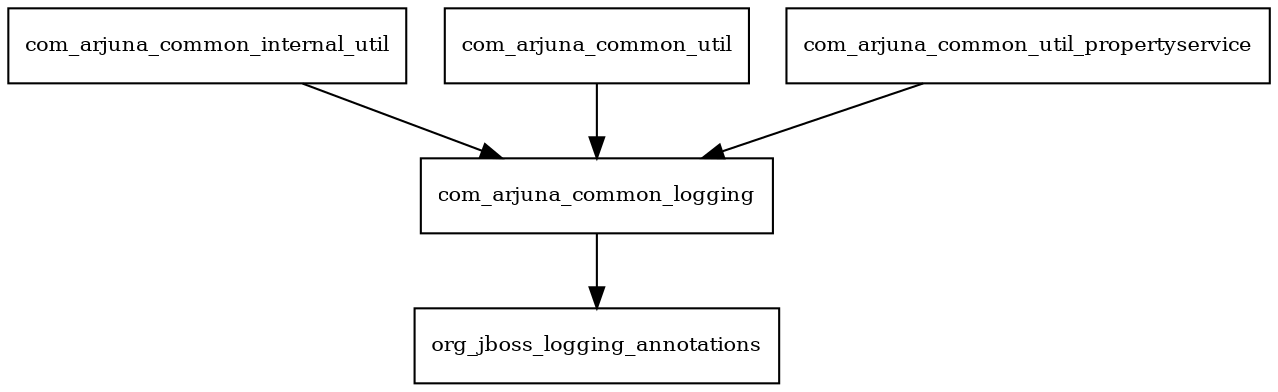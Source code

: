 digraph common_5_9_2_Final_package_dependencies {
  node [shape = box, fontsize=10.0];
  com_arjuna_common_internal_util -> com_arjuna_common_logging;
  com_arjuna_common_logging -> org_jboss_logging_annotations;
  com_arjuna_common_util -> com_arjuna_common_logging;
  com_arjuna_common_util_propertyservice -> com_arjuna_common_logging;
}
